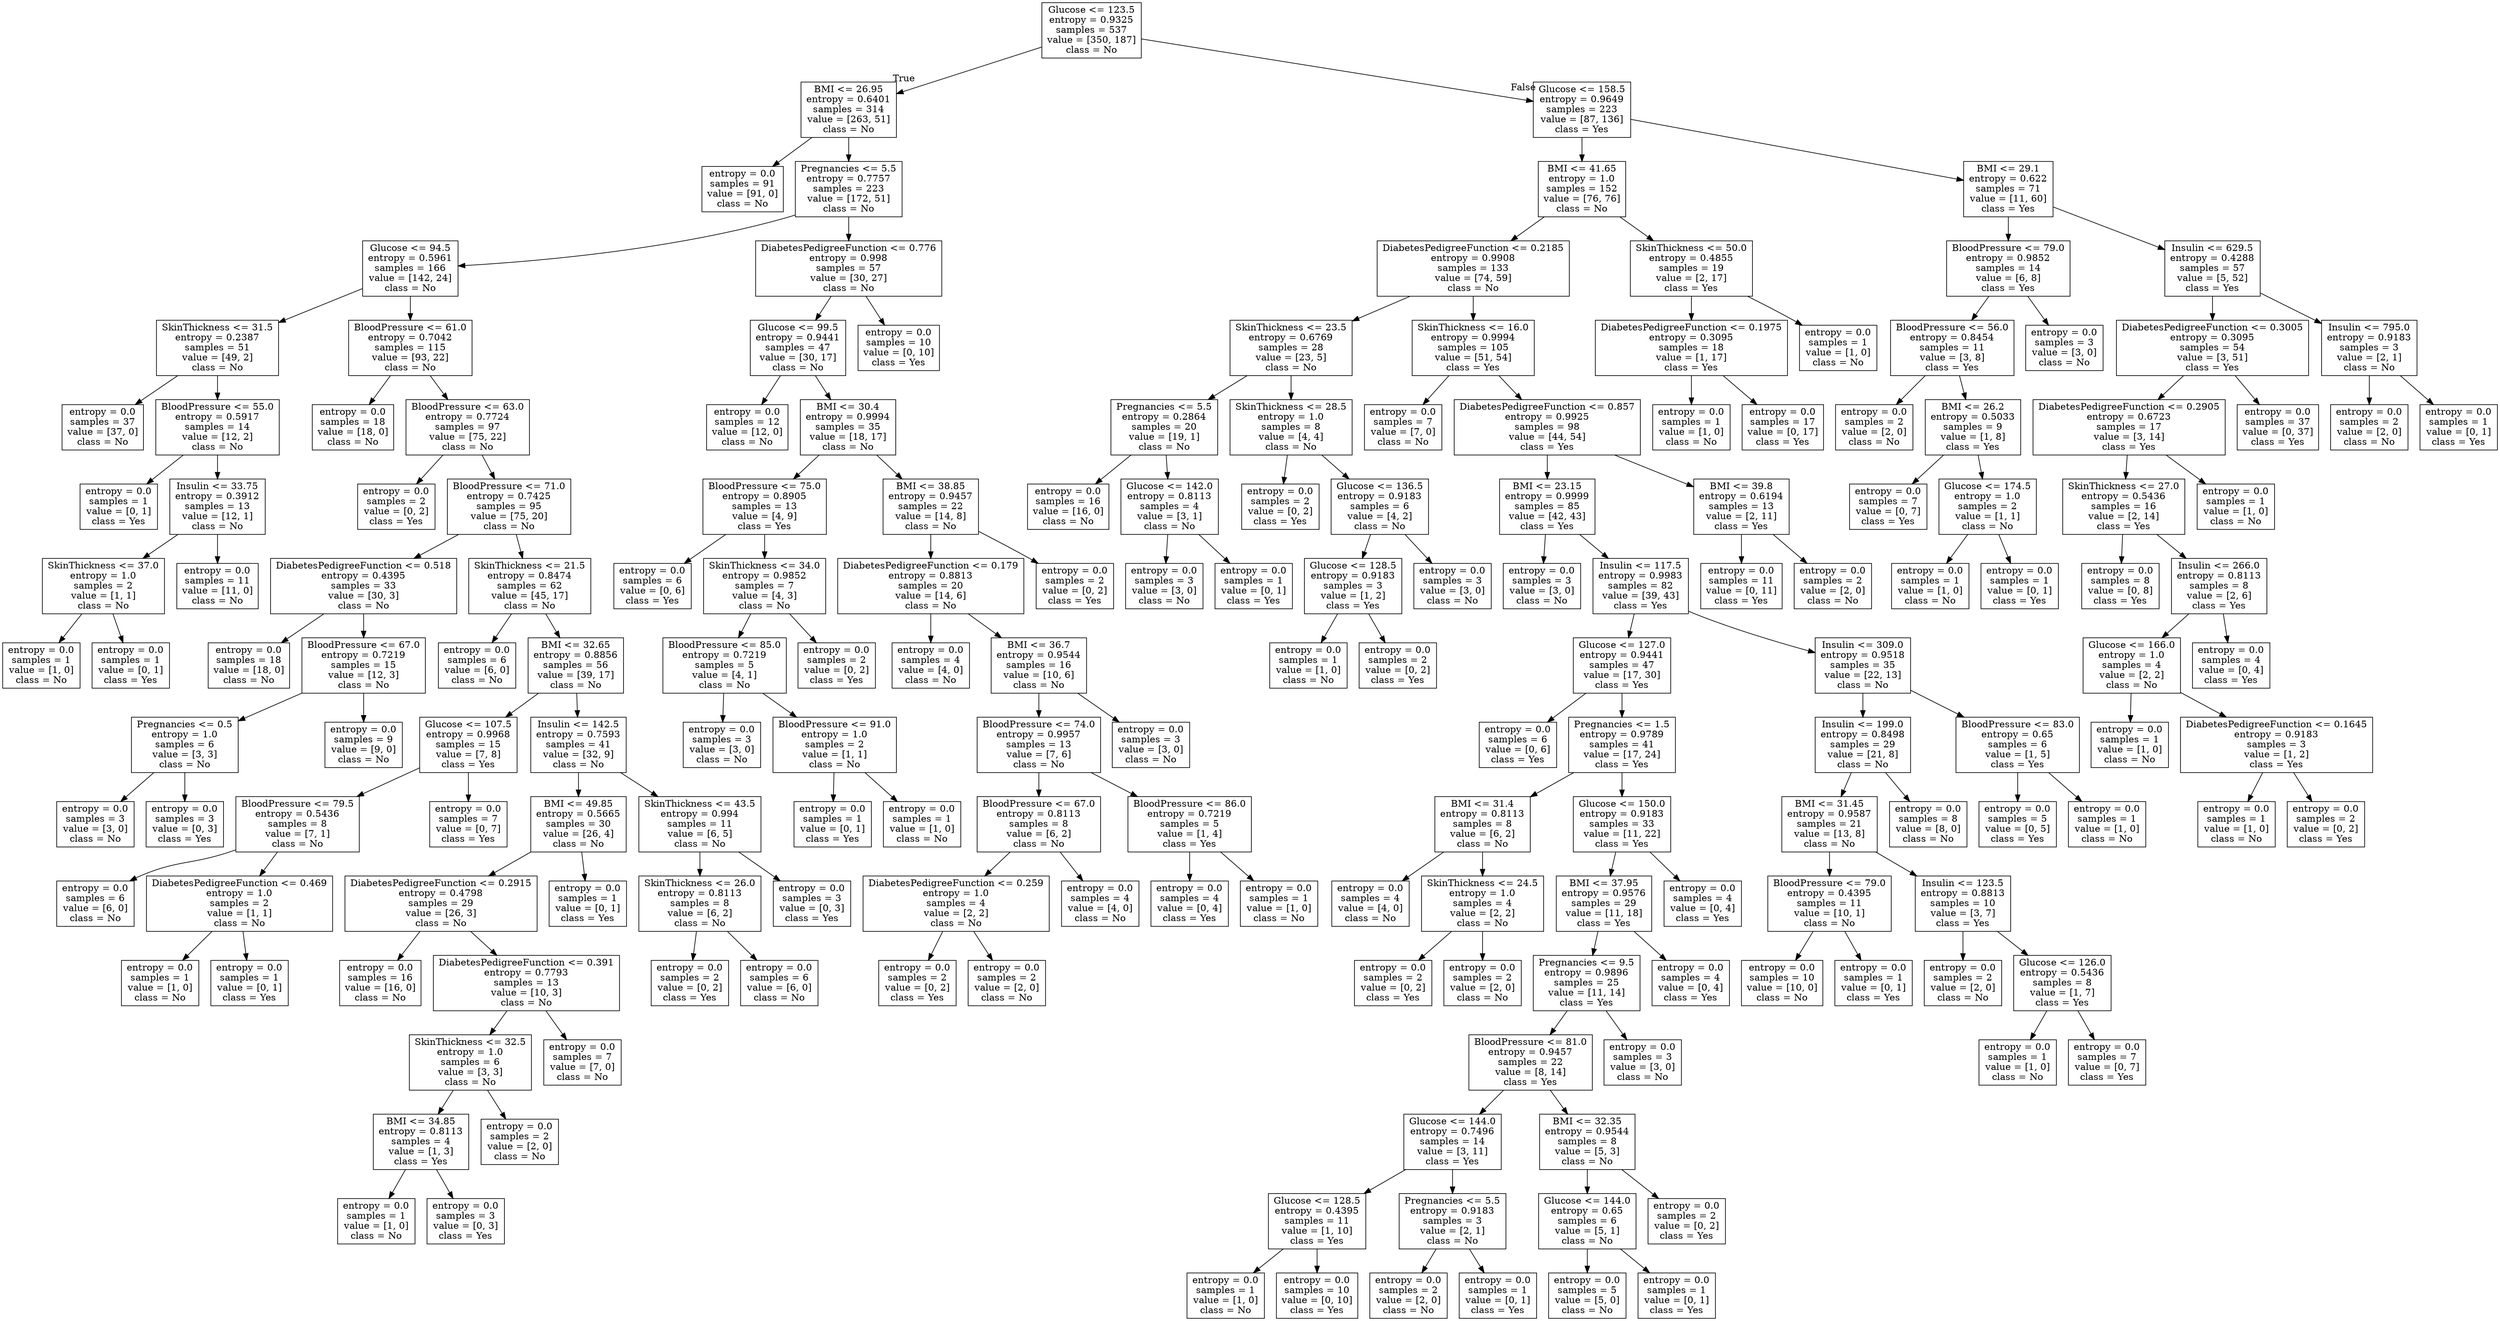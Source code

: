 digraph Tree {
node [shape=box] ;
0 [label="Glucose <= 123.5\nentropy = 0.9325\nsamples = 537\nvalue = [350, 187]\nclass = No"] ;
1 [label="BMI <= 26.95\nentropy = 0.6401\nsamples = 314\nvalue = [263, 51]\nclass = No"] ;
0 -> 1 [labeldistance=2.5, labelangle=45, headlabel="True"] ;
2 [label="entropy = 0.0\nsamples = 91\nvalue = [91, 0]\nclass = No"] ;
1 -> 2 ;
3 [label="Pregnancies <= 5.5\nentropy = 0.7757\nsamples = 223\nvalue = [172, 51]\nclass = No"] ;
1 -> 3 ;
4 [label="Glucose <= 94.5\nentropy = 0.5961\nsamples = 166\nvalue = [142, 24]\nclass = No"] ;
3 -> 4 ;
5 [label="SkinThickness <= 31.5\nentropy = 0.2387\nsamples = 51\nvalue = [49, 2]\nclass = No"] ;
4 -> 5 ;
6 [label="entropy = 0.0\nsamples = 37\nvalue = [37, 0]\nclass = No"] ;
5 -> 6 ;
7 [label="BloodPressure <= 55.0\nentropy = 0.5917\nsamples = 14\nvalue = [12, 2]\nclass = No"] ;
5 -> 7 ;
8 [label="entropy = 0.0\nsamples = 1\nvalue = [0, 1]\nclass = Yes"] ;
7 -> 8 ;
9 [label="Insulin <= 33.75\nentropy = 0.3912\nsamples = 13\nvalue = [12, 1]\nclass = No"] ;
7 -> 9 ;
10 [label="SkinThickness <= 37.0\nentropy = 1.0\nsamples = 2\nvalue = [1, 1]\nclass = No"] ;
9 -> 10 ;
11 [label="entropy = 0.0\nsamples = 1\nvalue = [1, 0]\nclass = No"] ;
10 -> 11 ;
12 [label="entropy = 0.0\nsamples = 1\nvalue = [0, 1]\nclass = Yes"] ;
10 -> 12 ;
13 [label="entropy = 0.0\nsamples = 11\nvalue = [11, 0]\nclass = No"] ;
9 -> 13 ;
14 [label="BloodPressure <= 61.0\nentropy = 0.7042\nsamples = 115\nvalue = [93, 22]\nclass = No"] ;
4 -> 14 ;
15 [label="entropy = 0.0\nsamples = 18\nvalue = [18, 0]\nclass = No"] ;
14 -> 15 ;
16 [label="BloodPressure <= 63.0\nentropy = 0.7724\nsamples = 97\nvalue = [75, 22]\nclass = No"] ;
14 -> 16 ;
17 [label="entropy = 0.0\nsamples = 2\nvalue = [0, 2]\nclass = Yes"] ;
16 -> 17 ;
18 [label="BloodPressure <= 71.0\nentropy = 0.7425\nsamples = 95\nvalue = [75, 20]\nclass = No"] ;
16 -> 18 ;
19 [label="DiabetesPedigreeFunction <= 0.518\nentropy = 0.4395\nsamples = 33\nvalue = [30, 3]\nclass = No"] ;
18 -> 19 ;
20 [label="entropy = 0.0\nsamples = 18\nvalue = [18, 0]\nclass = No"] ;
19 -> 20 ;
21 [label="BloodPressure <= 67.0\nentropy = 0.7219\nsamples = 15\nvalue = [12, 3]\nclass = No"] ;
19 -> 21 ;
22 [label="Pregnancies <= 0.5\nentropy = 1.0\nsamples = 6\nvalue = [3, 3]\nclass = No"] ;
21 -> 22 ;
23 [label="entropy = 0.0\nsamples = 3\nvalue = [3, 0]\nclass = No"] ;
22 -> 23 ;
24 [label="entropy = 0.0\nsamples = 3\nvalue = [0, 3]\nclass = Yes"] ;
22 -> 24 ;
25 [label="entropy = 0.0\nsamples = 9\nvalue = [9, 0]\nclass = No"] ;
21 -> 25 ;
26 [label="SkinThickness <= 21.5\nentropy = 0.8474\nsamples = 62\nvalue = [45, 17]\nclass = No"] ;
18 -> 26 ;
27 [label="entropy = 0.0\nsamples = 6\nvalue = [6, 0]\nclass = No"] ;
26 -> 27 ;
28 [label="BMI <= 32.65\nentropy = 0.8856\nsamples = 56\nvalue = [39, 17]\nclass = No"] ;
26 -> 28 ;
29 [label="Glucose <= 107.5\nentropy = 0.9968\nsamples = 15\nvalue = [7, 8]\nclass = Yes"] ;
28 -> 29 ;
30 [label="BloodPressure <= 79.5\nentropy = 0.5436\nsamples = 8\nvalue = [7, 1]\nclass = No"] ;
29 -> 30 ;
31 [label="entropy = 0.0\nsamples = 6\nvalue = [6, 0]\nclass = No"] ;
30 -> 31 ;
32 [label="DiabetesPedigreeFunction <= 0.469\nentropy = 1.0\nsamples = 2\nvalue = [1, 1]\nclass = No"] ;
30 -> 32 ;
33 [label="entropy = 0.0\nsamples = 1\nvalue = [1, 0]\nclass = No"] ;
32 -> 33 ;
34 [label="entropy = 0.0\nsamples = 1\nvalue = [0, 1]\nclass = Yes"] ;
32 -> 34 ;
35 [label="entropy = 0.0\nsamples = 7\nvalue = [0, 7]\nclass = Yes"] ;
29 -> 35 ;
36 [label="Insulin <= 142.5\nentropy = 0.7593\nsamples = 41\nvalue = [32, 9]\nclass = No"] ;
28 -> 36 ;
37 [label="BMI <= 49.85\nentropy = 0.5665\nsamples = 30\nvalue = [26, 4]\nclass = No"] ;
36 -> 37 ;
38 [label="DiabetesPedigreeFunction <= 0.2915\nentropy = 0.4798\nsamples = 29\nvalue = [26, 3]\nclass = No"] ;
37 -> 38 ;
39 [label="entropy = 0.0\nsamples = 16\nvalue = [16, 0]\nclass = No"] ;
38 -> 39 ;
40 [label="DiabetesPedigreeFunction <= 0.391\nentropy = 0.7793\nsamples = 13\nvalue = [10, 3]\nclass = No"] ;
38 -> 40 ;
41 [label="SkinThickness <= 32.5\nentropy = 1.0\nsamples = 6\nvalue = [3, 3]\nclass = No"] ;
40 -> 41 ;
42 [label="BMI <= 34.85\nentropy = 0.8113\nsamples = 4\nvalue = [1, 3]\nclass = Yes"] ;
41 -> 42 ;
43 [label="entropy = 0.0\nsamples = 1\nvalue = [1, 0]\nclass = No"] ;
42 -> 43 ;
44 [label="entropy = 0.0\nsamples = 3\nvalue = [0, 3]\nclass = Yes"] ;
42 -> 44 ;
45 [label="entropy = 0.0\nsamples = 2\nvalue = [2, 0]\nclass = No"] ;
41 -> 45 ;
46 [label="entropy = 0.0\nsamples = 7\nvalue = [7, 0]\nclass = No"] ;
40 -> 46 ;
47 [label="entropy = 0.0\nsamples = 1\nvalue = [0, 1]\nclass = Yes"] ;
37 -> 47 ;
48 [label="SkinThickness <= 43.5\nentropy = 0.994\nsamples = 11\nvalue = [6, 5]\nclass = No"] ;
36 -> 48 ;
49 [label="SkinThickness <= 26.0\nentropy = 0.8113\nsamples = 8\nvalue = [6, 2]\nclass = No"] ;
48 -> 49 ;
50 [label="entropy = 0.0\nsamples = 2\nvalue = [0, 2]\nclass = Yes"] ;
49 -> 50 ;
51 [label="entropy = 0.0\nsamples = 6\nvalue = [6, 0]\nclass = No"] ;
49 -> 51 ;
52 [label="entropy = 0.0\nsamples = 3\nvalue = [0, 3]\nclass = Yes"] ;
48 -> 52 ;
53 [label="DiabetesPedigreeFunction <= 0.776\nentropy = 0.998\nsamples = 57\nvalue = [30, 27]\nclass = No"] ;
3 -> 53 ;
54 [label="Glucose <= 99.5\nentropy = 0.9441\nsamples = 47\nvalue = [30, 17]\nclass = No"] ;
53 -> 54 ;
55 [label="entropy = 0.0\nsamples = 12\nvalue = [12, 0]\nclass = No"] ;
54 -> 55 ;
56 [label="BMI <= 30.4\nentropy = 0.9994\nsamples = 35\nvalue = [18, 17]\nclass = No"] ;
54 -> 56 ;
57 [label="BloodPressure <= 75.0\nentropy = 0.8905\nsamples = 13\nvalue = [4, 9]\nclass = Yes"] ;
56 -> 57 ;
58 [label="entropy = 0.0\nsamples = 6\nvalue = [0, 6]\nclass = Yes"] ;
57 -> 58 ;
59 [label="SkinThickness <= 34.0\nentropy = 0.9852\nsamples = 7\nvalue = [4, 3]\nclass = No"] ;
57 -> 59 ;
60 [label="BloodPressure <= 85.0\nentropy = 0.7219\nsamples = 5\nvalue = [4, 1]\nclass = No"] ;
59 -> 60 ;
61 [label="entropy = 0.0\nsamples = 3\nvalue = [3, 0]\nclass = No"] ;
60 -> 61 ;
62 [label="BloodPressure <= 91.0\nentropy = 1.0\nsamples = 2\nvalue = [1, 1]\nclass = No"] ;
60 -> 62 ;
63 [label="entropy = 0.0\nsamples = 1\nvalue = [0, 1]\nclass = Yes"] ;
62 -> 63 ;
64 [label="entropy = 0.0\nsamples = 1\nvalue = [1, 0]\nclass = No"] ;
62 -> 64 ;
65 [label="entropy = 0.0\nsamples = 2\nvalue = [0, 2]\nclass = Yes"] ;
59 -> 65 ;
66 [label="BMI <= 38.85\nentropy = 0.9457\nsamples = 22\nvalue = [14, 8]\nclass = No"] ;
56 -> 66 ;
67 [label="DiabetesPedigreeFunction <= 0.179\nentropy = 0.8813\nsamples = 20\nvalue = [14, 6]\nclass = No"] ;
66 -> 67 ;
68 [label="entropy = 0.0\nsamples = 4\nvalue = [4, 0]\nclass = No"] ;
67 -> 68 ;
69 [label="BMI <= 36.7\nentropy = 0.9544\nsamples = 16\nvalue = [10, 6]\nclass = No"] ;
67 -> 69 ;
70 [label="BloodPressure <= 74.0\nentropy = 0.9957\nsamples = 13\nvalue = [7, 6]\nclass = No"] ;
69 -> 70 ;
71 [label="BloodPressure <= 67.0\nentropy = 0.8113\nsamples = 8\nvalue = [6, 2]\nclass = No"] ;
70 -> 71 ;
72 [label="DiabetesPedigreeFunction <= 0.259\nentropy = 1.0\nsamples = 4\nvalue = [2, 2]\nclass = No"] ;
71 -> 72 ;
73 [label="entropy = 0.0\nsamples = 2\nvalue = [0, 2]\nclass = Yes"] ;
72 -> 73 ;
74 [label="entropy = 0.0\nsamples = 2\nvalue = [2, 0]\nclass = No"] ;
72 -> 74 ;
75 [label="entropy = 0.0\nsamples = 4\nvalue = [4, 0]\nclass = No"] ;
71 -> 75 ;
76 [label="BloodPressure <= 86.0\nentropy = 0.7219\nsamples = 5\nvalue = [1, 4]\nclass = Yes"] ;
70 -> 76 ;
77 [label="entropy = 0.0\nsamples = 4\nvalue = [0, 4]\nclass = Yes"] ;
76 -> 77 ;
78 [label="entropy = 0.0\nsamples = 1\nvalue = [1, 0]\nclass = No"] ;
76 -> 78 ;
79 [label="entropy = 0.0\nsamples = 3\nvalue = [3, 0]\nclass = No"] ;
69 -> 79 ;
80 [label="entropy = 0.0\nsamples = 2\nvalue = [0, 2]\nclass = Yes"] ;
66 -> 80 ;
81 [label="entropy = 0.0\nsamples = 10\nvalue = [0, 10]\nclass = Yes"] ;
53 -> 81 ;
82 [label="Glucose <= 158.5\nentropy = 0.9649\nsamples = 223\nvalue = [87, 136]\nclass = Yes"] ;
0 -> 82 [labeldistance=2.5, labelangle=-45, headlabel="False"] ;
83 [label="BMI <= 41.65\nentropy = 1.0\nsamples = 152\nvalue = [76, 76]\nclass = No"] ;
82 -> 83 ;
84 [label="DiabetesPedigreeFunction <= 0.2185\nentropy = 0.9908\nsamples = 133\nvalue = [74, 59]\nclass = No"] ;
83 -> 84 ;
85 [label="SkinThickness <= 23.5\nentropy = 0.6769\nsamples = 28\nvalue = [23, 5]\nclass = No"] ;
84 -> 85 ;
86 [label="Pregnancies <= 5.5\nentropy = 0.2864\nsamples = 20\nvalue = [19, 1]\nclass = No"] ;
85 -> 86 ;
87 [label="entropy = 0.0\nsamples = 16\nvalue = [16, 0]\nclass = No"] ;
86 -> 87 ;
88 [label="Glucose <= 142.0\nentropy = 0.8113\nsamples = 4\nvalue = [3, 1]\nclass = No"] ;
86 -> 88 ;
89 [label="entropy = 0.0\nsamples = 3\nvalue = [3, 0]\nclass = No"] ;
88 -> 89 ;
90 [label="entropy = 0.0\nsamples = 1\nvalue = [0, 1]\nclass = Yes"] ;
88 -> 90 ;
91 [label="SkinThickness <= 28.5\nentropy = 1.0\nsamples = 8\nvalue = [4, 4]\nclass = No"] ;
85 -> 91 ;
92 [label="entropy = 0.0\nsamples = 2\nvalue = [0, 2]\nclass = Yes"] ;
91 -> 92 ;
93 [label="Glucose <= 136.5\nentropy = 0.9183\nsamples = 6\nvalue = [4, 2]\nclass = No"] ;
91 -> 93 ;
94 [label="Glucose <= 128.5\nentropy = 0.9183\nsamples = 3\nvalue = [1, 2]\nclass = Yes"] ;
93 -> 94 ;
95 [label="entropy = 0.0\nsamples = 1\nvalue = [1, 0]\nclass = No"] ;
94 -> 95 ;
96 [label="entropy = 0.0\nsamples = 2\nvalue = [0, 2]\nclass = Yes"] ;
94 -> 96 ;
97 [label="entropy = 0.0\nsamples = 3\nvalue = [3, 0]\nclass = No"] ;
93 -> 97 ;
98 [label="SkinThickness <= 16.0\nentropy = 0.9994\nsamples = 105\nvalue = [51, 54]\nclass = Yes"] ;
84 -> 98 ;
99 [label="entropy = 0.0\nsamples = 7\nvalue = [7, 0]\nclass = No"] ;
98 -> 99 ;
100 [label="DiabetesPedigreeFunction <= 0.857\nentropy = 0.9925\nsamples = 98\nvalue = [44, 54]\nclass = Yes"] ;
98 -> 100 ;
101 [label="BMI <= 23.15\nentropy = 0.9999\nsamples = 85\nvalue = [42, 43]\nclass = Yes"] ;
100 -> 101 ;
102 [label="entropy = 0.0\nsamples = 3\nvalue = [3, 0]\nclass = No"] ;
101 -> 102 ;
103 [label="Insulin <= 117.5\nentropy = 0.9983\nsamples = 82\nvalue = [39, 43]\nclass = Yes"] ;
101 -> 103 ;
104 [label="Glucose <= 127.0\nentropy = 0.9441\nsamples = 47\nvalue = [17, 30]\nclass = Yes"] ;
103 -> 104 ;
105 [label="entropy = 0.0\nsamples = 6\nvalue = [0, 6]\nclass = Yes"] ;
104 -> 105 ;
106 [label="Pregnancies <= 1.5\nentropy = 0.9789\nsamples = 41\nvalue = [17, 24]\nclass = Yes"] ;
104 -> 106 ;
107 [label="BMI <= 31.4\nentropy = 0.8113\nsamples = 8\nvalue = [6, 2]\nclass = No"] ;
106 -> 107 ;
108 [label="entropy = 0.0\nsamples = 4\nvalue = [4, 0]\nclass = No"] ;
107 -> 108 ;
109 [label="SkinThickness <= 24.5\nentropy = 1.0\nsamples = 4\nvalue = [2, 2]\nclass = No"] ;
107 -> 109 ;
110 [label="entropy = 0.0\nsamples = 2\nvalue = [0, 2]\nclass = Yes"] ;
109 -> 110 ;
111 [label="entropy = 0.0\nsamples = 2\nvalue = [2, 0]\nclass = No"] ;
109 -> 111 ;
112 [label="Glucose <= 150.0\nentropy = 0.9183\nsamples = 33\nvalue = [11, 22]\nclass = Yes"] ;
106 -> 112 ;
113 [label="BMI <= 37.95\nentropy = 0.9576\nsamples = 29\nvalue = [11, 18]\nclass = Yes"] ;
112 -> 113 ;
114 [label="Pregnancies <= 9.5\nentropy = 0.9896\nsamples = 25\nvalue = [11, 14]\nclass = Yes"] ;
113 -> 114 ;
115 [label="BloodPressure <= 81.0\nentropy = 0.9457\nsamples = 22\nvalue = [8, 14]\nclass = Yes"] ;
114 -> 115 ;
116 [label="Glucose <= 144.0\nentropy = 0.7496\nsamples = 14\nvalue = [3, 11]\nclass = Yes"] ;
115 -> 116 ;
117 [label="Glucose <= 128.5\nentropy = 0.4395\nsamples = 11\nvalue = [1, 10]\nclass = Yes"] ;
116 -> 117 ;
118 [label="entropy = 0.0\nsamples = 1\nvalue = [1, 0]\nclass = No"] ;
117 -> 118 ;
119 [label="entropy = 0.0\nsamples = 10\nvalue = [0, 10]\nclass = Yes"] ;
117 -> 119 ;
120 [label="Pregnancies <= 5.5\nentropy = 0.9183\nsamples = 3\nvalue = [2, 1]\nclass = No"] ;
116 -> 120 ;
121 [label="entropy = 0.0\nsamples = 2\nvalue = [2, 0]\nclass = No"] ;
120 -> 121 ;
122 [label="entropy = 0.0\nsamples = 1\nvalue = [0, 1]\nclass = Yes"] ;
120 -> 122 ;
123 [label="BMI <= 32.35\nentropy = 0.9544\nsamples = 8\nvalue = [5, 3]\nclass = No"] ;
115 -> 123 ;
124 [label="Glucose <= 144.0\nentropy = 0.65\nsamples = 6\nvalue = [5, 1]\nclass = No"] ;
123 -> 124 ;
125 [label="entropy = 0.0\nsamples = 5\nvalue = [5, 0]\nclass = No"] ;
124 -> 125 ;
126 [label="entropy = 0.0\nsamples = 1\nvalue = [0, 1]\nclass = Yes"] ;
124 -> 126 ;
127 [label="entropy = 0.0\nsamples = 2\nvalue = [0, 2]\nclass = Yes"] ;
123 -> 127 ;
128 [label="entropy = 0.0\nsamples = 3\nvalue = [3, 0]\nclass = No"] ;
114 -> 128 ;
129 [label="entropy = 0.0\nsamples = 4\nvalue = [0, 4]\nclass = Yes"] ;
113 -> 129 ;
130 [label="entropy = 0.0\nsamples = 4\nvalue = [0, 4]\nclass = Yes"] ;
112 -> 130 ;
131 [label="Insulin <= 309.0\nentropy = 0.9518\nsamples = 35\nvalue = [22, 13]\nclass = No"] ;
103 -> 131 ;
132 [label="Insulin <= 199.0\nentropy = 0.8498\nsamples = 29\nvalue = [21, 8]\nclass = No"] ;
131 -> 132 ;
133 [label="BMI <= 31.45\nentropy = 0.9587\nsamples = 21\nvalue = [13, 8]\nclass = No"] ;
132 -> 133 ;
134 [label="BloodPressure <= 79.0\nentropy = 0.4395\nsamples = 11\nvalue = [10, 1]\nclass = No"] ;
133 -> 134 ;
135 [label="entropy = 0.0\nsamples = 10\nvalue = [10, 0]\nclass = No"] ;
134 -> 135 ;
136 [label="entropy = 0.0\nsamples = 1\nvalue = [0, 1]\nclass = Yes"] ;
134 -> 136 ;
137 [label="Insulin <= 123.5\nentropy = 0.8813\nsamples = 10\nvalue = [3, 7]\nclass = Yes"] ;
133 -> 137 ;
138 [label="entropy = 0.0\nsamples = 2\nvalue = [2, 0]\nclass = No"] ;
137 -> 138 ;
139 [label="Glucose <= 126.0\nentropy = 0.5436\nsamples = 8\nvalue = [1, 7]\nclass = Yes"] ;
137 -> 139 ;
140 [label="entropy = 0.0\nsamples = 1\nvalue = [1, 0]\nclass = No"] ;
139 -> 140 ;
141 [label="entropy = 0.0\nsamples = 7\nvalue = [0, 7]\nclass = Yes"] ;
139 -> 141 ;
142 [label="entropy = 0.0\nsamples = 8\nvalue = [8, 0]\nclass = No"] ;
132 -> 142 ;
143 [label="BloodPressure <= 83.0\nentropy = 0.65\nsamples = 6\nvalue = [1, 5]\nclass = Yes"] ;
131 -> 143 ;
144 [label="entropy = 0.0\nsamples = 5\nvalue = [0, 5]\nclass = Yes"] ;
143 -> 144 ;
145 [label="entropy = 0.0\nsamples = 1\nvalue = [1, 0]\nclass = No"] ;
143 -> 145 ;
146 [label="BMI <= 39.8\nentropy = 0.6194\nsamples = 13\nvalue = [2, 11]\nclass = Yes"] ;
100 -> 146 ;
147 [label="entropy = 0.0\nsamples = 11\nvalue = [0, 11]\nclass = Yes"] ;
146 -> 147 ;
148 [label="entropy = 0.0\nsamples = 2\nvalue = [2, 0]\nclass = No"] ;
146 -> 148 ;
149 [label="SkinThickness <= 50.0\nentropy = 0.4855\nsamples = 19\nvalue = [2, 17]\nclass = Yes"] ;
83 -> 149 ;
150 [label="DiabetesPedigreeFunction <= 0.1975\nentropy = 0.3095\nsamples = 18\nvalue = [1, 17]\nclass = Yes"] ;
149 -> 150 ;
151 [label="entropy = 0.0\nsamples = 1\nvalue = [1, 0]\nclass = No"] ;
150 -> 151 ;
152 [label="entropy = 0.0\nsamples = 17\nvalue = [0, 17]\nclass = Yes"] ;
150 -> 152 ;
153 [label="entropy = 0.0\nsamples = 1\nvalue = [1, 0]\nclass = No"] ;
149 -> 153 ;
154 [label="BMI <= 29.1\nentropy = 0.622\nsamples = 71\nvalue = [11, 60]\nclass = Yes"] ;
82 -> 154 ;
155 [label="BloodPressure <= 79.0\nentropy = 0.9852\nsamples = 14\nvalue = [6, 8]\nclass = Yes"] ;
154 -> 155 ;
156 [label="BloodPressure <= 56.0\nentropy = 0.8454\nsamples = 11\nvalue = [3, 8]\nclass = Yes"] ;
155 -> 156 ;
157 [label="entropy = 0.0\nsamples = 2\nvalue = [2, 0]\nclass = No"] ;
156 -> 157 ;
158 [label="BMI <= 26.2\nentropy = 0.5033\nsamples = 9\nvalue = [1, 8]\nclass = Yes"] ;
156 -> 158 ;
159 [label="entropy = 0.0\nsamples = 7\nvalue = [0, 7]\nclass = Yes"] ;
158 -> 159 ;
160 [label="Glucose <= 174.5\nentropy = 1.0\nsamples = 2\nvalue = [1, 1]\nclass = No"] ;
158 -> 160 ;
161 [label="entropy = 0.0\nsamples = 1\nvalue = [1, 0]\nclass = No"] ;
160 -> 161 ;
162 [label="entropy = 0.0\nsamples = 1\nvalue = [0, 1]\nclass = Yes"] ;
160 -> 162 ;
163 [label="entropy = 0.0\nsamples = 3\nvalue = [3, 0]\nclass = No"] ;
155 -> 163 ;
164 [label="Insulin <= 629.5\nentropy = 0.4288\nsamples = 57\nvalue = [5, 52]\nclass = Yes"] ;
154 -> 164 ;
165 [label="DiabetesPedigreeFunction <= 0.3005\nentropy = 0.3095\nsamples = 54\nvalue = [3, 51]\nclass = Yes"] ;
164 -> 165 ;
166 [label="DiabetesPedigreeFunction <= 0.2905\nentropy = 0.6723\nsamples = 17\nvalue = [3, 14]\nclass = Yes"] ;
165 -> 166 ;
167 [label="SkinThickness <= 27.0\nentropy = 0.5436\nsamples = 16\nvalue = [2, 14]\nclass = Yes"] ;
166 -> 167 ;
168 [label="entropy = 0.0\nsamples = 8\nvalue = [0, 8]\nclass = Yes"] ;
167 -> 168 ;
169 [label="Insulin <= 266.0\nentropy = 0.8113\nsamples = 8\nvalue = [2, 6]\nclass = Yes"] ;
167 -> 169 ;
170 [label="Glucose <= 166.0\nentropy = 1.0\nsamples = 4\nvalue = [2, 2]\nclass = No"] ;
169 -> 170 ;
171 [label="entropy = 0.0\nsamples = 1\nvalue = [1, 0]\nclass = No"] ;
170 -> 171 ;
172 [label="DiabetesPedigreeFunction <= 0.1645\nentropy = 0.9183\nsamples = 3\nvalue = [1, 2]\nclass = Yes"] ;
170 -> 172 ;
173 [label="entropy = 0.0\nsamples = 1\nvalue = [1, 0]\nclass = No"] ;
172 -> 173 ;
174 [label="entropy = 0.0\nsamples = 2\nvalue = [0, 2]\nclass = Yes"] ;
172 -> 174 ;
175 [label="entropy = 0.0\nsamples = 4\nvalue = [0, 4]\nclass = Yes"] ;
169 -> 175 ;
176 [label="entropy = 0.0\nsamples = 1\nvalue = [1, 0]\nclass = No"] ;
166 -> 176 ;
177 [label="entropy = 0.0\nsamples = 37\nvalue = [0, 37]\nclass = Yes"] ;
165 -> 177 ;
178 [label="Insulin <= 795.0\nentropy = 0.9183\nsamples = 3\nvalue = [2, 1]\nclass = No"] ;
164 -> 178 ;
179 [label="entropy = 0.0\nsamples = 2\nvalue = [2, 0]\nclass = No"] ;
178 -> 179 ;
180 [label="entropy = 0.0\nsamples = 1\nvalue = [0, 1]\nclass = Yes"] ;
178 -> 180 ;
}